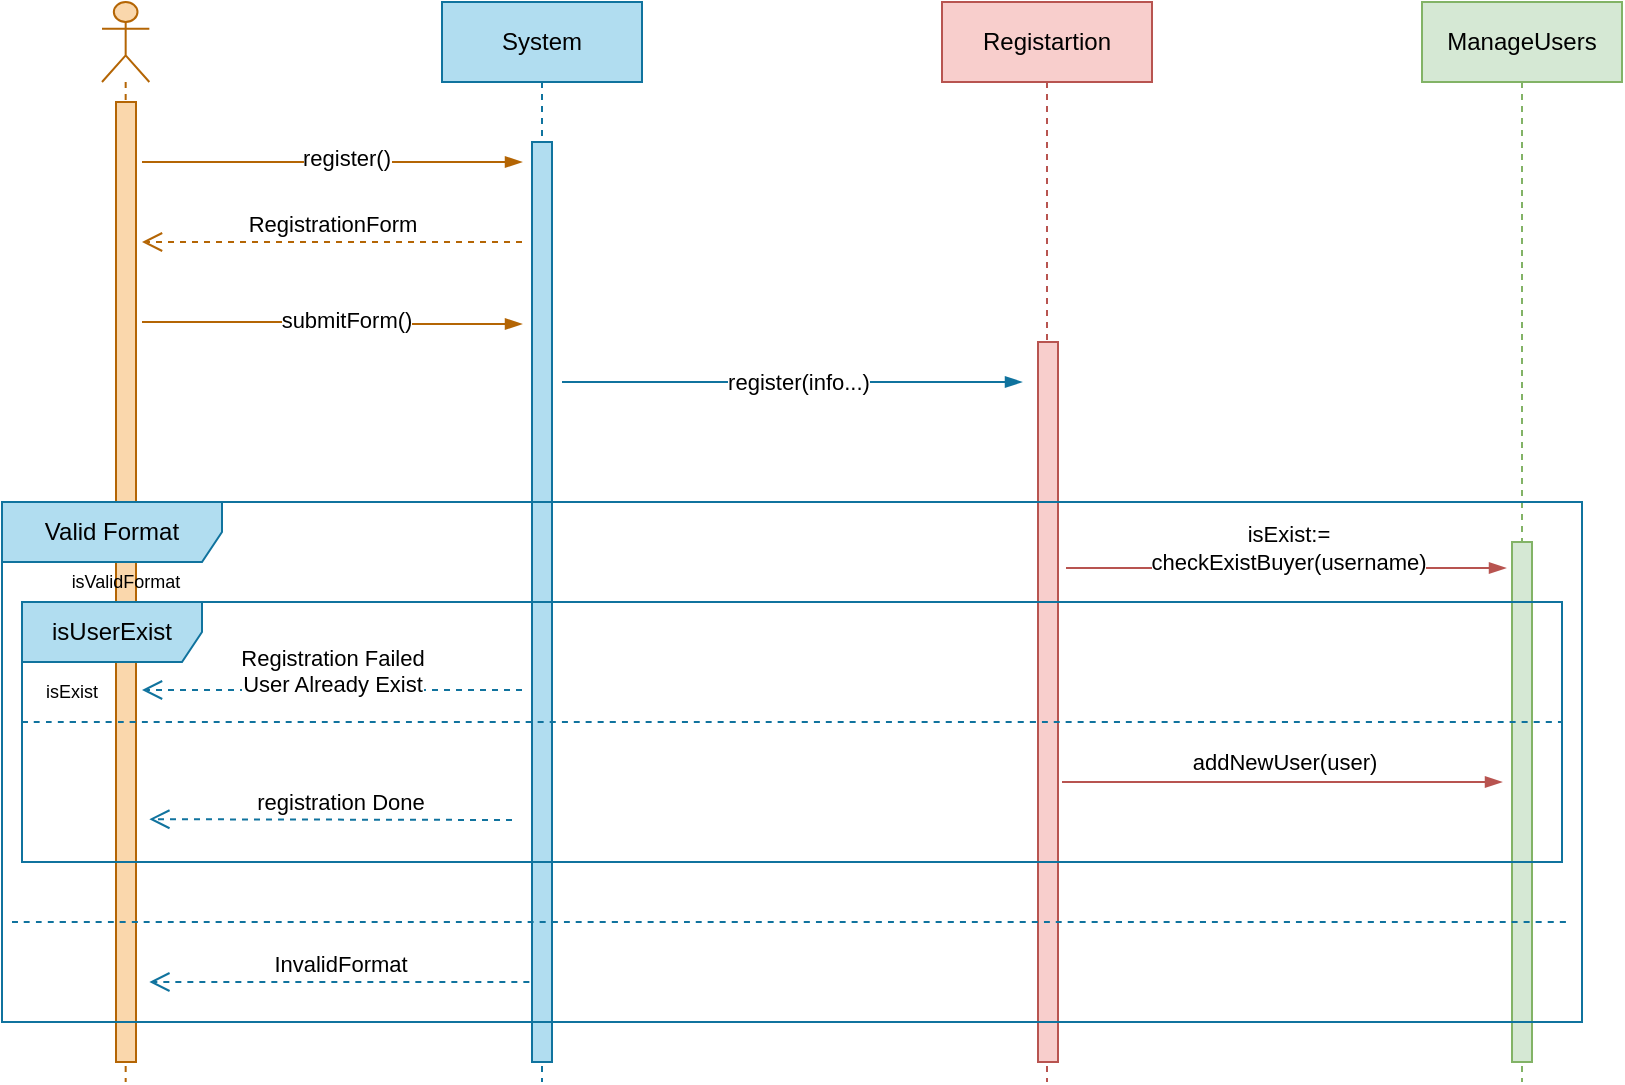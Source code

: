 <mxfile version="21.1.2" type="device">
  <diagram name="Page-1" id="Kvd4_rML_OOBNGACGv9B">
    <mxGraphModel dx="1219" dy="713" grid="1" gridSize="10" guides="1" tooltips="1" connect="0" arrows="1" fold="1" page="1" pageScale="1" pageWidth="900" pageHeight="600" math="0" shadow="0">
      <root>
        <mxCell id="0" />
        <mxCell id="1" parent="0" />
        <mxCell id="Bxu0oiApqBH4o7MckaRu-1" value="" style="group" parent="1" vertex="1" connectable="0">
          <mxGeometry x="45" y="30" width="810" height="540" as="geometry" />
        </mxCell>
        <mxCell id="bjc_IIJ8yiP-Rou54a3e-1" value="" style="shape=umlLifeline;perimeter=lifelinePerimeter;whiteSpace=wrap;html=1;container=1;dropTarget=0;collapsible=0;recursiveResize=0;outlineConnect=0;portConstraint=eastwest;newEdgeStyle={&quot;edgeStyle&quot;:&quot;elbowEdgeStyle&quot;,&quot;elbow&quot;:&quot;vertical&quot;,&quot;curved&quot;:0,&quot;rounded&quot;:0};participant=umlActor;fillColor=#fad7ac;strokeColor=#b46504;" parent="Bxu0oiApqBH4o7MckaRu-1" vertex="1">
          <mxGeometry x="50" width="23.67" height="540" as="geometry" />
        </mxCell>
        <mxCell id="bjc_IIJ8yiP-Rou54a3e-2" value="" style="html=1;points=[];perimeter=orthogonalPerimeter;outlineConnect=0;targetShapes=umlLifeline;portConstraint=eastwest;newEdgeStyle={&quot;edgeStyle&quot;:&quot;elbowEdgeStyle&quot;,&quot;elbow&quot;:&quot;vertical&quot;,&quot;curved&quot;:0,&quot;rounded&quot;:0};fillColor=#fad7ac;strokeColor=#b46504;" parent="bjc_IIJ8yiP-Rou54a3e-1" vertex="1">
          <mxGeometry x="7" y="50" width="10" height="480" as="geometry" />
        </mxCell>
        <mxCell id="bjc_IIJ8yiP-Rou54a3e-3" value="System" style="shape=umlLifeline;perimeter=lifelinePerimeter;whiteSpace=wrap;html=1;container=1;dropTarget=0;collapsible=0;recursiveResize=0;outlineConnect=0;portConstraint=eastwest;newEdgeStyle={&quot;edgeStyle&quot;:&quot;elbowEdgeStyle&quot;,&quot;elbow&quot;:&quot;vertical&quot;,&quot;curved&quot;:0,&quot;rounded&quot;:0};fillColor=#b1ddf0;strokeColor=#10739e;" parent="Bxu0oiApqBH4o7MckaRu-1" vertex="1">
          <mxGeometry x="220" width="100" height="540" as="geometry" />
        </mxCell>
        <mxCell id="bjc_IIJ8yiP-Rou54a3e-4" value="" style="html=1;points=[];perimeter=orthogonalPerimeter;outlineConnect=0;targetShapes=umlLifeline;portConstraint=eastwest;newEdgeStyle={&quot;edgeStyle&quot;:&quot;elbowEdgeStyle&quot;,&quot;elbow&quot;:&quot;vertical&quot;,&quot;curved&quot;:0,&quot;rounded&quot;:0};fillColor=#b1ddf0;strokeColor=#10739e;" parent="bjc_IIJ8yiP-Rou54a3e-3" vertex="1">
          <mxGeometry x="45" y="70" width="10" height="460" as="geometry" />
        </mxCell>
        <mxCell id="bjc_IIJ8yiP-Rou54a3e-5" value="Registartion" style="shape=umlLifeline;perimeter=lifelinePerimeter;whiteSpace=wrap;html=1;container=1;dropTarget=0;collapsible=0;recursiveResize=0;outlineConnect=0;portConstraint=eastwest;newEdgeStyle={&quot;edgeStyle&quot;:&quot;elbowEdgeStyle&quot;,&quot;elbow&quot;:&quot;vertical&quot;,&quot;curved&quot;:0,&quot;rounded&quot;:0};fillColor=#f8cecc;strokeColor=#b85450;" parent="Bxu0oiApqBH4o7MckaRu-1" vertex="1">
          <mxGeometry x="470" width="105" height="540" as="geometry" />
        </mxCell>
        <mxCell id="bjc_IIJ8yiP-Rou54a3e-6" value="" style="html=1;points=[];perimeter=orthogonalPerimeter;outlineConnect=0;targetShapes=umlLifeline;portConstraint=eastwest;newEdgeStyle={&quot;edgeStyle&quot;:&quot;elbowEdgeStyle&quot;,&quot;elbow&quot;:&quot;vertical&quot;,&quot;curved&quot;:0,&quot;rounded&quot;:0};fillColor=#f8cecc;strokeColor=#b85450;" parent="bjc_IIJ8yiP-Rou54a3e-5" vertex="1">
          <mxGeometry x="48" y="170" width="10" height="360" as="geometry" />
        </mxCell>
        <mxCell id="bjc_IIJ8yiP-Rou54a3e-7" value="ManageUsers" style="shape=umlLifeline;perimeter=lifelinePerimeter;whiteSpace=wrap;html=1;container=1;dropTarget=0;collapsible=0;recursiveResize=0;outlineConnect=0;portConstraint=eastwest;newEdgeStyle={&quot;edgeStyle&quot;:&quot;elbowEdgeStyle&quot;,&quot;elbow&quot;:&quot;vertical&quot;,&quot;curved&quot;:0,&quot;rounded&quot;:0};fillColor=#d5e8d4;strokeColor=#82b366;" parent="Bxu0oiApqBH4o7MckaRu-1" vertex="1">
          <mxGeometry x="710" width="100" height="540" as="geometry" />
        </mxCell>
        <mxCell id="bjc_IIJ8yiP-Rou54a3e-8" value="" style="html=1;points=[];perimeter=orthogonalPerimeter;outlineConnect=0;targetShapes=umlLifeline;portConstraint=eastwest;newEdgeStyle={&quot;edgeStyle&quot;:&quot;elbowEdgeStyle&quot;,&quot;elbow&quot;:&quot;vertical&quot;,&quot;curved&quot;:0,&quot;rounded&quot;:0};fillColor=#d5e8d4;strokeColor=#82b366;" parent="bjc_IIJ8yiP-Rou54a3e-7" vertex="1">
          <mxGeometry x="45" y="270" width="10" height="260" as="geometry" />
        </mxCell>
        <mxCell id="bjc_IIJ8yiP-Rou54a3e-9" value="" style="edgeStyle=elbowEdgeStyle;fontSize=12;html=1;endArrow=blockThin;endFill=1;rounded=0;fillColor=#fad7ac;strokeColor=#b46504;" parent="Bxu0oiApqBH4o7MckaRu-1" edge="1">
          <mxGeometry width="160" relative="1" as="geometry">
            <mxPoint x="70" y="80" as="sourcePoint" />
            <mxPoint x="260" y="80" as="targetPoint" />
          </mxGeometry>
        </mxCell>
        <mxCell id="bjc_IIJ8yiP-Rou54a3e-10" value="register()" style="edgeLabel;html=1;align=center;verticalAlign=middle;resizable=0;points=[];" parent="bjc_IIJ8yiP-Rou54a3e-9" vertex="1" connectable="0">
          <mxGeometry x="0.076" y="2" relative="1" as="geometry">
            <mxPoint as="offset" />
          </mxGeometry>
        </mxCell>
        <mxCell id="bjc_IIJ8yiP-Rou54a3e-11" value="RegistrationForm" style="html=1;verticalAlign=bottom;endArrow=open;dashed=1;endSize=8;edgeStyle=elbowEdgeStyle;elbow=vertical;curved=0;rounded=0;fillColor=#fad7ac;strokeColor=#b46504;" parent="Bxu0oiApqBH4o7MckaRu-1" edge="1">
          <mxGeometry relative="1" as="geometry">
            <mxPoint x="260" y="120" as="sourcePoint" />
            <mxPoint x="70" y="120" as="targetPoint" />
            <Array as="points">
              <mxPoint x="220" y="120" />
            </Array>
          </mxGeometry>
        </mxCell>
        <mxCell id="bjc_IIJ8yiP-Rou54a3e-12" value="" style="edgeStyle=elbowEdgeStyle;fontSize=12;html=1;endArrow=blockThin;endFill=1;rounded=0;fillColor=#fad7ac;strokeColor=#b46504;" parent="Bxu0oiApqBH4o7MckaRu-1" edge="1">
          <mxGeometry width="160" relative="1" as="geometry">
            <mxPoint x="70" y="160" as="sourcePoint" />
            <mxPoint x="260" y="161" as="targetPoint" />
          </mxGeometry>
        </mxCell>
        <mxCell id="bjc_IIJ8yiP-Rou54a3e-13" value="submitForm()" style="edgeLabel;html=1;align=center;verticalAlign=middle;resizable=0;points=[];" parent="bjc_IIJ8yiP-Rou54a3e-12" vertex="1" connectable="0">
          <mxGeometry x="0.076" y="2" relative="1" as="geometry">
            <mxPoint as="offset" />
          </mxGeometry>
        </mxCell>
        <mxCell id="bjc_IIJ8yiP-Rou54a3e-14" value="" style="edgeStyle=elbowEdgeStyle;fontSize=12;html=1;endArrow=blockThin;endFill=1;rounded=0;fillColor=#b1ddf0;strokeColor=#10739e;" parent="Bxu0oiApqBH4o7MckaRu-1" edge="1">
          <mxGeometry width="160" relative="1" as="geometry">
            <mxPoint x="280" y="190" as="sourcePoint" />
            <mxPoint x="510" y="190" as="targetPoint" />
          </mxGeometry>
        </mxCell>
        <mxCell id="bjc_IIJ8yiP-Rou54a3e-15" value="register(info...)" style="edgeLabel;html=1;align=center;verticalAlign=middle;resizable=0;points=[];" parent="bjc_IIJ8yiP-Rou54a3e-14" vertex="1" connectable="0">
          <mxGeometry x="0.242" relative="1" as="geometry">
            <mxPoint x="-25" as="offset" />
          </mxGeometry>
        </mxCell>
        <mxCell id="bjc_IIJ8yiP-Rou54a3e-18" value="" style="edgeStyle=elbowEdgeStyle;fontSize=12;html=1;endArrow=blockThin;endFill=1;rounded=0;fillColor=#f8cecc;strokeColor=#b85450;" parent="Bxu0oiApqBH4o7MckaRu-1" edge="1">
          <mxGeometry width="160" relative="1" as="geometry">
            <mxPoint x="530" y="390" as="sourcePoint" />
            <mxPoint x="750" y="390" as="targetPoint" />
          </mxGeometry>
        </mxCell>
        <mxCell id="bjc_IIJ8yiP-Rou54a3e-19" value="addNewUser(user)" style="edgeLabel;html=1;align=center;verticalAlign=middle;resizable=0;points=[];" parent="bjc_IIJ8yiP-Rou54a3e-18" vertex="1" connectable="0">
          <mxGeometry x="-0.268" y="-2" relative="1" as="geometry">
            <mxPoint x="30" y="-12" as="offset" />
          </mxGeometry>
        </mxCell>
        <mxCell id="QA9PAKTxuOgROJPOoS3U-4" value="Valid Format" style="shape=umlFrame;whiteSpace=wrap;html=1;pointerEvents=0;width=110;height=30;fillColor=#b1ddf0;strokeColor=#10739e;movable=1;resizable=1;rotatable=1;deletable=1;editable=1;locked=0;connectable=1;" parent="Bxu0oiApqBH4o7MckaRu-1" vertex="1">
          <mxGeometry y="250" width="790" height="260" as="geometry" />
        </mxCell>
        <mxCell id="QA9PAKTxuOgROJPOoS3U-7" value="registration Done" style="html=1;verticalAlign=bottom;endArrow=open;dashed=1;endSize=8;edgeStyle=elbowEdgeStyle;elbow=vertical;curved=0;rounded=0;fillColor=#b1ddf0;strokeColor=#10739e;" parent="Bxu0oiApqBH4o7MckaRu-1" edge="1">
          <mxGeometry x="-0.053" relative="1" as="geometry">
            <mxPoint x="255" y="409" as="sourcePoint" />
            <mxPoint x="73.67" y="408.6" as="targetPoint" />
            <Array as="points">
              <mxPoint x="243.67" y="408.6" />
            </Array>
            <mxPoint as="offset" />
          </mxGeometry>
        </mxCell>
        <mxCell id="QA9PAKTxuOgROJPOoS3U-12" value="InvalidFormat" style="html=1;verticalAlign=bottom;endArrow=open;dashed=1;endSize=8;edgeStyle=elbowEdgeStyle;elbow=vertical;curved=0;rounded=0;fillColor=#b1ddf0;strokeColor=#10739e;" parent="Bxu0oiApqBH4o7MckaRu-1" edge="1">
          <mxGeometry relative="1" as="geometry">
            <mxPoint x="263.67" y="490" as="sourcePoint" />
            <mxPoint x="73.67" y="490" as="targetPoint" />
            <Array as="points">
              <mxPoint x="223.05" y="490" />
              <mxPoint x="113.05" y="480" />
              <mxPoint x="103.05" y="490" />
              <mxPoint x="223.05" y="540" />
            </Array>
          </mxGeometry>
        </mxCell>
        <mxCell id="QA9PAKTxuOgROJPOoS3U-15" value="isUserExist" style="shape=umlFrame;whiteSpace=wrap;html=1;pointerEvents=0;width=90;height=30;fillColor=#b1ddf0;strokeColor=#10739e;movable=0;resizable=0;rotatable=0;deletable=0;editable=0;locked=1;connectable=0;" parent="Bxu0oiApqBH4o7MckaRu-1" vertex="1">
          <mxGeometry x="10" y="300" width="770" height="130" as="geometry" />
        </mxCell>
        <mxCell id="QA9PAKTxuOgROJPOoS3U-17" value="Registration Failed&lt;br&gt;User Already Exist" style="html=1;verticalAlign=bottom;endArrow=open;dashed=1;endSize=8;edgeStyle=elbowEdgeStyle;elbow=vertical;curved=0;rounded=0;fillColor=#b1ddf0;strokeColor=#10739e;" parent="Bxu0oiApqBH4o7MckaRu-1" edge="1">
          <mxGeometry y="6" relative="1" as="geometry">
            <mxPoint x="260" y="344" as="sourcePoint" />
            <mxPoint x="70" y="344" as="targetPoint" />
            <Array as="points">
              <mxPoint x="200" y="344" />
            </Array>
            <mxPoint as="offset" />
          </mxGeometry>
        </mxCell>
        <mxCell id="4efZw6-Ut2jEx3Hd6Ta_-3" value="" style="endArrow=none;dashed=1;html=1;rounded=0;startSize=14;endSize=14;sourcePerimeterSpacing=8;targetPerimeterSpacing=8;curved=1;fillColor=#b1ddf0;strokeColor=#10739e;" parent="Bxu0oiApqBH4o7MckaRu-1" edge="1">
          <mxGeometry width="50" height="50" relative="1" as="geometry">
            <mxPoint x="5" y="460" as="sourcePoint" />
            <mxPoint x="785" y="460" as="targetPoint" />
          </mxGeometry>
        </mxCell>
        <mxCell id="4efZw6-Ut2jEx3Hd6Ta_-4" value="" style="endArrow=none;dashed=1;html=1;rounded=0;startSize=14;endSize=14;sourcePerimeterSpacing=8;targetPerimeterSpacing=8;curved=1;fillColor=#b1ddf0;strokeColor=#10739e;" parent="Bxu0oiApqBH4o7MckaRu-1" edge="1">
          <mxGeometry width="50" height="50" relative="1" as="geometry">
            <mxPoint x="10" y="360" as="sourcePoint" />
            <mxPoint x="780" y="360" as="targetPoint" />
          </mxGeometry>
        </mxCell>
        <mxCell id="4efZw6-Ut2jEx3Hd6Ta_-7" value="&lt;font style=&quot;font-size: 9px;&quot;&gt;isValidFormat&lt;/font&gt;" style="text;html=1;strokeColor=none;fillColor=none;align=center;verticalAlign=middle;whiteSpace=wrap;rounded=0;strokeWidth=0;" parent="Bxu0oiApqBH4o7MckaRu-1" vertex="1">
          <mxGeometry x="31.84" y="274" width="60" height="30" as="geometry" />
        </mxCell>
        <mxCell id="4efZw6-Ut2jEx3Hd6Ta_-8" value="&lt;font style=&quot;font-size: 9px;&quot;&gt;isExist&lt;/font&gt;" style="text;html=1;strokeColor=none;fillColor=none;align=center;verticalAlign=middle;whiteSpace=wrap;rounded=0;strokeWidth=0;" parent="Bxu0oiApqBH4o7MckaRu-1" vertex="1">
          <mxGeometry x="5" y="329" width="60" height="30" as="geometry" />
        </mxCell>
        <mxCell id="4efZw6-Ut2jEx3Hd6Ta_-9" value="" style="edgeStyle=elbowEdgeStyle;fontSize=12;html=1;endArrow=blockThin;endFill=1;rounded=0;fillColor=#f8cecc;strokeColor=#b85450;" parent="Bxu0oiApqBH4o7MckaRu-1" edge="1">
          <mxGeometry width="160" relative="1" as="geometry">
            <mxPoint x="532" y="283" as="sourcePoint" />
            <mxPoint x="752" y="283" as="targetPoint" />
          </mxGeometry>
        </mxCell>
        <mxCell id="4efZw6-Ut2jEx3Hd6Ta_-10" value="isExist:=&lt;br&gt;checkExistBuyer(username)" style="edgeLabel;html=1;align=center;verticalAlign=middle;resizable=0;points=[];" parent="4efZw6-Ut2jEx3Hd6Ta_-9" vertex="1" connectable="0">
          <mxGeometry x="-0.268" y="-2" relative="1" as="geometry">
            <mxPoint x="30" y="-12" as="offset" />
          </mxGeometry>
        </mxCell>
      </root>
    </mxGraphModel>
  </diagram>
</mxfile>
